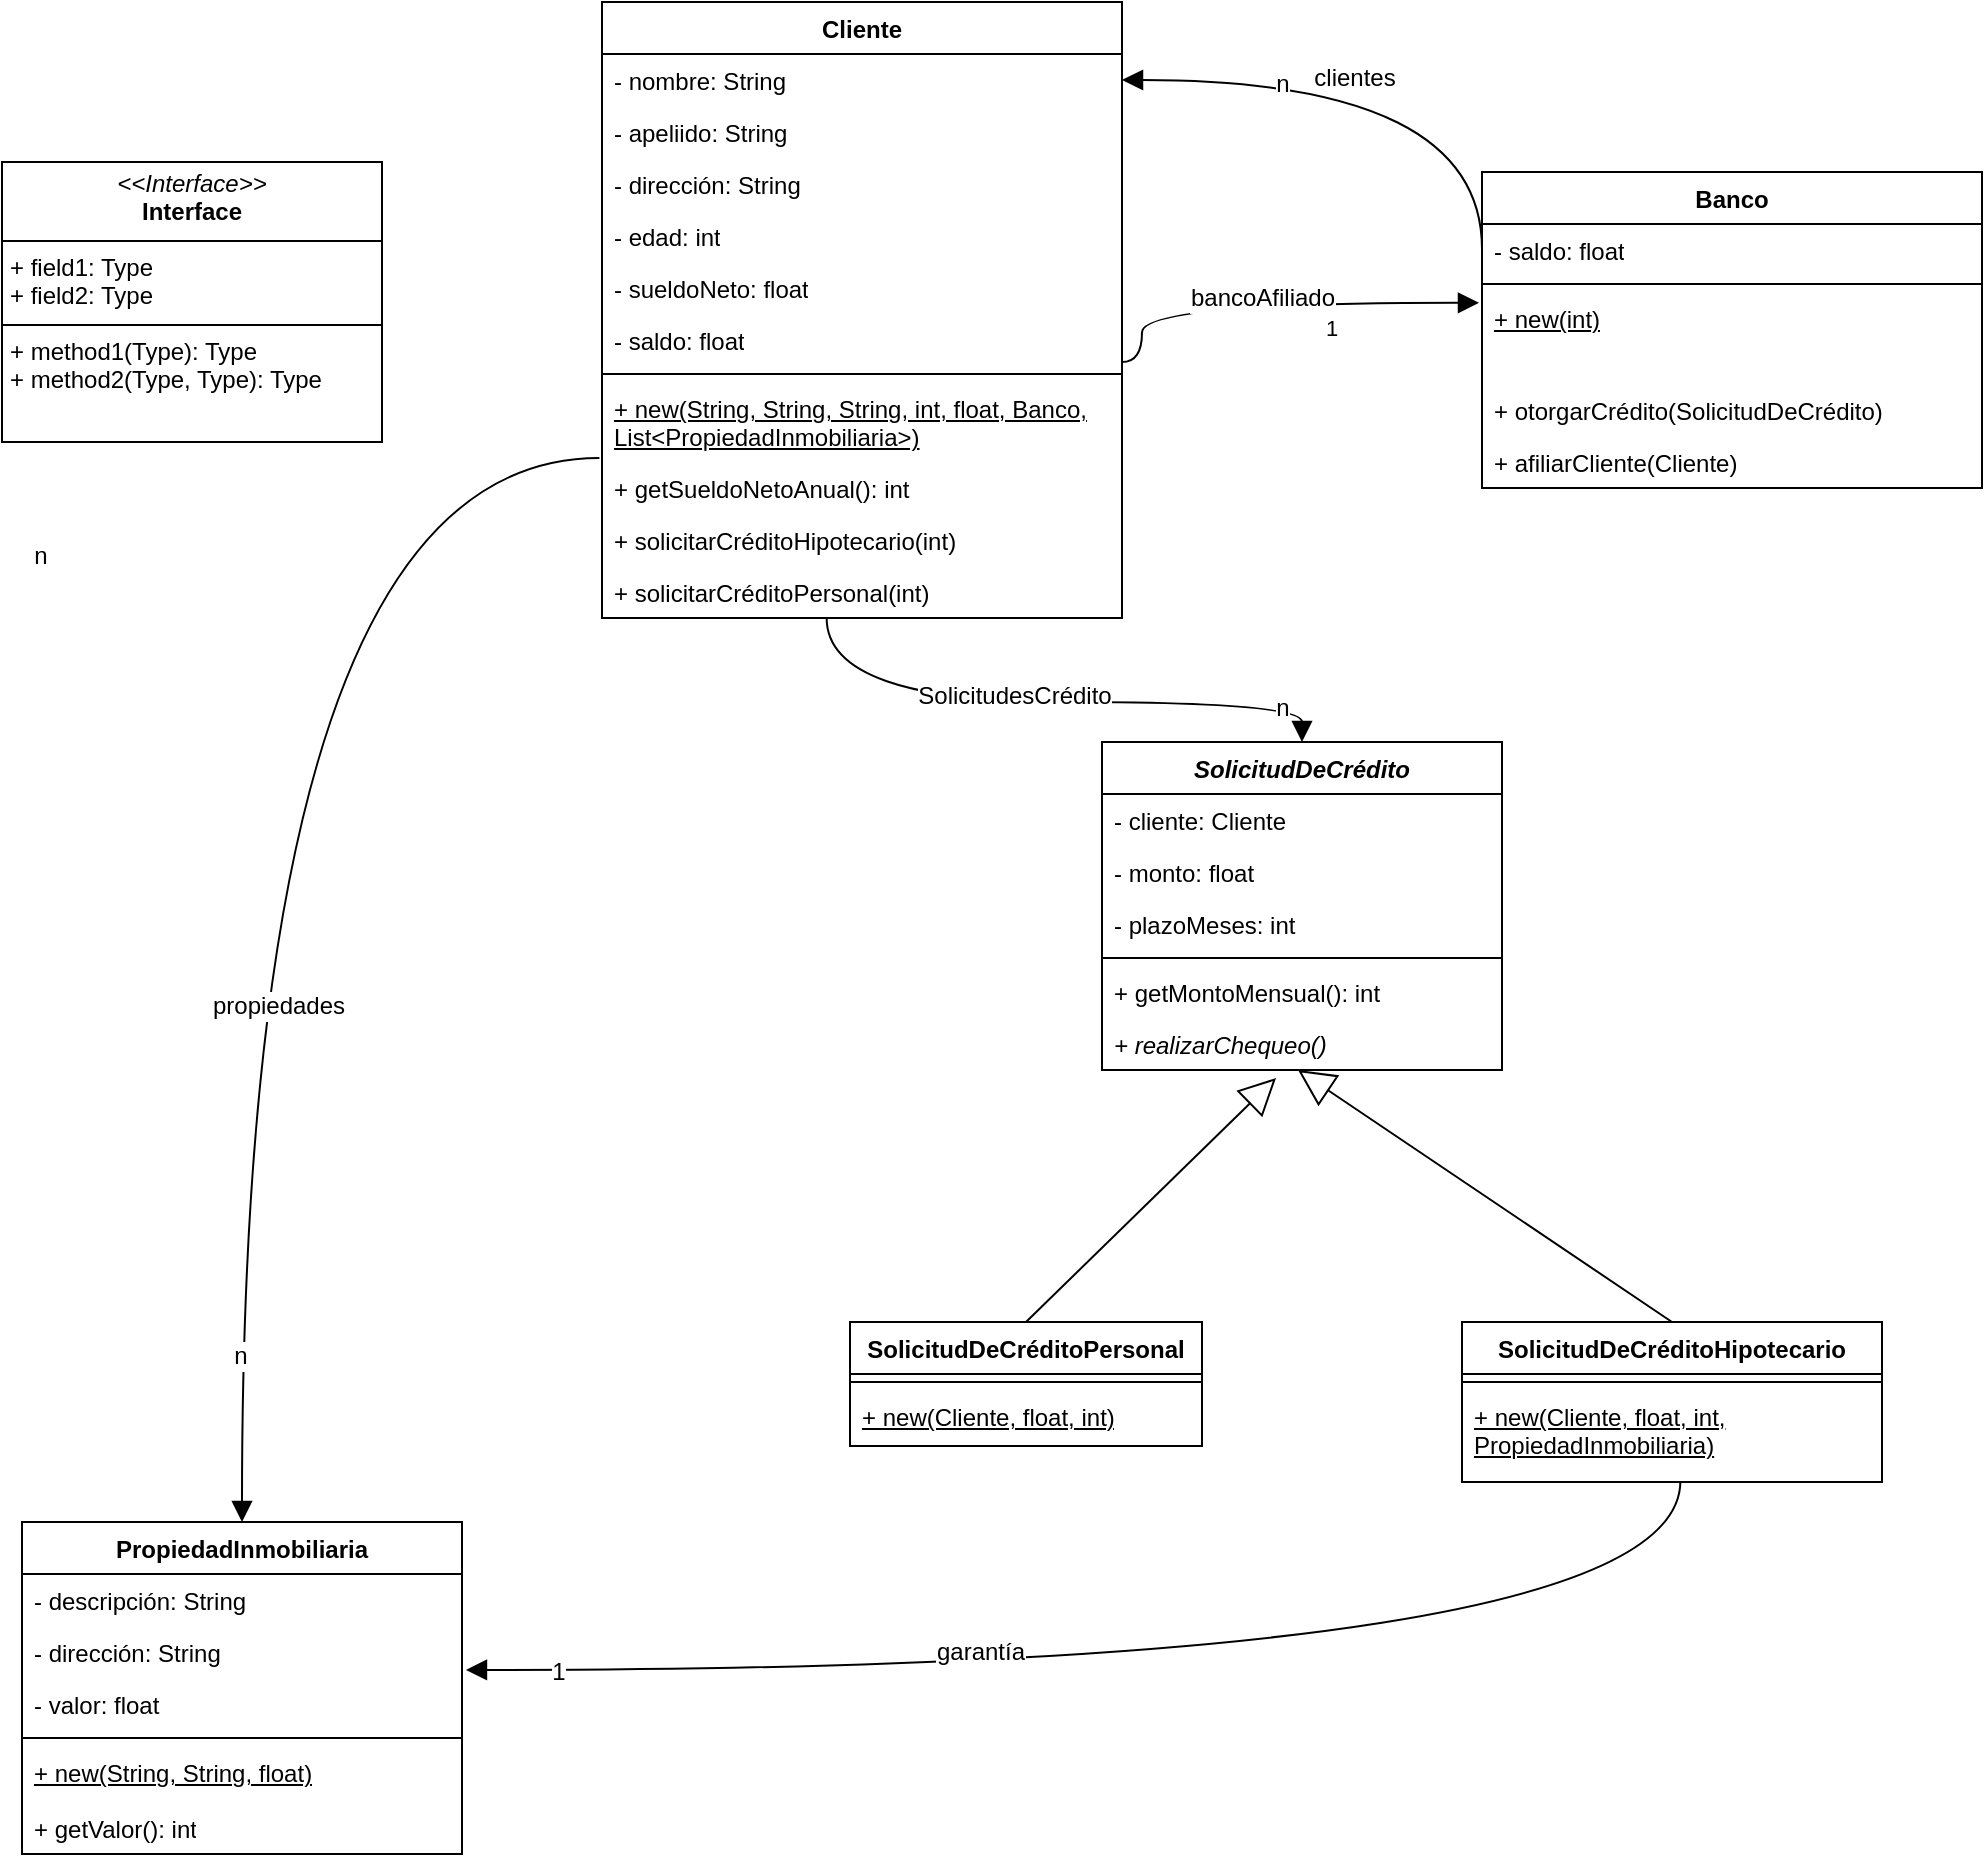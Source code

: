<mxfile version="24.7.14">
  <diagram id="C5RBs43oDa-KdzZeNtuy" name="Page-1">
    <mxGraphModel dx="1340" dy="837" grid="1" gridSize="10" guides="1" tooltips="1" connect="1" arrows="1" fold="1" page="1" pageScale="1" pageWidth="827" pageHeight="1169" math="0" shadow="0">
      <root>
        <mxCell id="WIyWlLk6GJQsqaUBKTNV-0" />
        <mxCell id="WIyWlLk6GJQsqaUBKTNV-1" parent="WIyWlLk6GJQsqaUBKTNV-0" />
        <mxCell id="V5VWdpsO8mArwCuoE1pD-0" value="Cliente" style="swimlane;fontStyle=1;align=center;verticalAlign=top;childLayout=stackLayout;horizontal=1;startSize=26;horizontalStack=0;resizeParent=1;resizeParentMax=0;resizeLast=0;collapsible=1;marginBottom=0;whiteSpace=wrap;html=1;" vertex="1" parent="WIyWlLk6GJQsqaUBKTNV-1">
          <mxGeometry x="290" width="260" height="308" as="geometry" />
        </mxCell>
        <mxCell id="V5VWdpsO8mArwCuoE1pD-1" value="- nombre: String" style="text;strokeColor=none;fillColor=none;align=left;verticalAlign=top;spacingLeft=4;spacingRight=4;overflow=hidden;rotatable=0;points=[[0,0.5],[1,0.5]];portConstraint=eastwest;whiteSpace=wrap;html=1;" vertex="1" parent="V5VWdpsO8mArwCuoE1pD-0">
          <mxGeometry y="26" width="260" height="26" as="geometry" />
        </mxCell>
        <mxCell id="V5VWdpsO8mArwCuoE1pD-19" value="- apeliido: String" style="text;strokeColor=none;fillColor=none;align=left;verticalAlign=top;spacingLeft=4;spacingRight=4;overflow=hidden;rotatable=0;points=[[0,0.5],[1,0.5]];portConstraint=eastwest;whiteSpace=wrap;html=1;" vertex="1" parent="V5VWdpsO8mArwCuoE1pD-0">
          <mxGeometry y="52" width="260" height="26" as="geometry" />
        </mxCell>
        <mxCell id="V5VWdpsO8mArwCuoE1pD-22" value="- dirección: String" style="text;strokeColor=none;fillColor=none;align=left;verticalAlign=top;spacingLeft=4;spacingRight=4;overflow=hidden;rotatable=0;points=[[0,0.5],[1,0.5]];portConstraint=eastwest;whiteSpace=wrap;html=1;" vertex="1" parent="V5VWdpsO8mArwCuoE1pD-0">
          <mxGeometry y="78" width="260" height="26" as="geometry" />
        </mxCell>
        <mxCell id="V5VWdpsO8mArwCuoE1pD-21" value="- edad: int" style="text;strokeColor=none;fillColor=none;align=left;verticalAlign=top;spacingLeft=4;spacingRight=4;overflow=hidden;rotatable=0;points=[[0,0.5],[1,0.5]];portConstraint=eastwest;whiteSpace=wrap;html=1;" vertex="1" parent="V5VWdpsO8mArwCuoE1pD-0">
          <mxGeometry y="104" width="260" height="26" as="geometry" />
        </mxCell>
        <mxCell id="V5VWdpsO8mArwCuoE1pD-20" value="- sueldoNeto: float" style="text;strokeColor=none;fillColor=none;align=left;verticalAlign=top;spacingLeft=4;spacingRight=4;overflow=hidden;rotatable=0;points=[[0,0.5],[1,0.5]];portConstraint=eastwest;whiteSpace=wrap;html=1;" vertex="1" parent="V5VWdpsO8mArwCuoE1pD-0">
          <mxGeometry y="130" width="260" height="26" as="geometry" />
        </mxCell>
        <mxCell id="V5VWdpsO8mArwCuoE1pD-39" value="- saldo: float" style="text;strokeColor=none;fillColor=none;align=left;verticalAlign=top;spacingLeft=4;spacingRight=4;overflow=hidden;rotatable=0;points=[[0,0.5],[1,0.5]];portConstraint=eastwest;whiteSpace=wrap;html=1;" vertex="1" parent="V5VWdpsO8mArwCuoE1pD-0">
          <mxGeometry y="156" width="260" height="26" as="geometry" />
        </mxCell>
        <mxCell id="V5VWdpsO8mArwCuoE1pD-2" value="" style="line;strokeWidth=1;fillColor=none;align=left;verticalAlign=middle;spacingTop=-1;spacingLeft=3;spacingRight=3;rotatable=0;labelPosition=right;points=[];portConstraint=eastwest;strokeColor=inherit;" vertex="1" parent="V5VWdpsO8mArwCuoE1pD-0">
          <mxGeometry y="182" width="260" height="8" as="geometry" />
        </mxCell>
        <mxCell id="V5VWdpsO8mArwCuoE1pD-70" value="+ new(String, String, String, int, float, Banco, List&amp;lt;PropiedadInmobiliaria&amp;gt;)" style="text;strokeColor=none;fillColor=none;align=left;verticalAlign=top;spacingLeft=4;spacingRight=4;overflow=hidden;rotatable=0;points=[[0,0.5],[1,0.5]];portConstraint=eastwest;whiteSpace=wrap;html=1;fontStyle=4" vertex="1" parent="V5VWdpsO8mArwCuoE1pD-0">
          <mxGeometry y="190" width="260" height="40" as="geometry" />
        </mxCell>
        <mxCell id="V5VWdpsO8mArwCuoE1pD-3" value="+ getSueldoNetoAnual(): int" style="text;strokeColor=none;fillColor=none;align=left;verticalAlign=top;spacingLeft=4;spacingRight=4;overflow=hidden;rotatable=0;points=[[0,0.5],[1,0.5]];portConstraint=eastwest;whiteSpace=wrap;html=1;" vertex="1" parent="V5VWdpsO8mArwCuoE1pD-0">
          <mxGeometry y="230" width="260" height="26" as="geometry" />
        </mxCell>
        <mxCell id="V5VWdpsO8mArwCuoE1pD-55" value="+ solicitarCréditoHipotecario(int)" style="text;strokeColor=none;fillColor=none;align=left;verticalAlign=top;spacingLeft=4;spacingRight=4;overflow=hidden;rotatable=0;points=[[0,0.5],[1,0.5]];portConstraint=eastwest;whiteSpace=wrap;html=1;" vertex="1" parent="V5VWdpsO8mArwCuoE1pD-0">
          <mxGeometry y="256" width="260" height="26" as="geometry" />
        </mxCell>
        <mxCell id="V5VWdpsO8mArwCuoE1pD-31" value="+ solicitarCréditoPersonal(int)" style="text;strokeColor=none;fillColor=none;align=left;verticalAlign=top;spacingLeft=4;spacingRight=4;overflow=hidden;rotatable=0;points=[[0,0.5],[1,0.5]];portConstraint=eastwest;whiteSpace=wrap;html=1;" vertex="1" parent="V5VWdpsO8mArwCuoE1pD-0">
          <mxGeometry y="282" width="260" height="26" as="geometry" />
        </mxCell>
        <mxCell id="V5VWdpsO8mArwCuoE1pD-4" value="Banco" style="swimlane;fontStyle=1;align=center;verticalAlign=top;childLayout=stackLayout;horizontal=1;startSize=26;horizontalStack=0;resizeParent=1;resizeParentMax=0;resizeLast=0;collapsible=1;marginBottom=0;whiteSpace=wrap;html=1;" vertex="1" parent="WIyWlLk6GJQsqaUBKTNV-1">
          <mxGeometry x="730" y="85" width="250" height="158" as="geometry" />
        </mxCell>
        <mxCell id="V5VWdpsO8mArwCuoE1pD-40" value="- saldo: float" style="text;strokeColor=none;fillColor=none;align=left;verticalAlign=top;spacingLeft=4;spacingRight=4;overflow=hidden;rotatable=0;points=[[0,0.5],[1,0.5]];portConstraint=eastwest;whiteSpace=wrap;html=1;" vertex="1" parent="V5VWdpsO8mArwCuoE1pD-4">
          <mxGeometry y="26" width="250" height="26" as="geometry" />
        </mxCell>
        <mxCell id="V5VWdpsO8mArwCuoE1pD-6" value="" style="line;strokeWidth=1;fillColor=none;align=left;verticalAlign=middle;spacingTop=-1;spacingLeft=3;spacingRight=3;rotatable=0;labelPosition=right;points=[];portConstraint=eastwest;strokeColor=inherit;" vertex="1" parent="V5VWdpsO8mArwCuoE1pD-4">
          <mxGeometry y="52" width="250" height="8" as="geometry" />
        </mxCell>
        <mxCell id="V5VWdpsO8mArwCuoE1pD-81" value="+ new(int)" style="text;strokeColor=none;fillColor=none;align=left;verticalAlign=top;spacingLeft=4;spacingRight=4;overflow=hidden;rotatable=0;points=[[0,0.5],[1,0.5]];portConstraint=eastwest;whiteSpace=wrap;html=1;fontStyle=4" vertex="1" parent="V5VWdpsO8mArwCuoE1pD-4">
          <mxGeometry y="60" width="250" height="46" as="geometry" />
        </mxCell>
        <mxCell id="V5VWdpsO8mArwCuoE1pD-82" value="+ otorgarCrédito(SolicitudDeCrédito)" style="text;strokeColor=none;fillColor=none;align=left;verticalAlign=top;spacingLeft=4;spacingRight=4;overflow=hidden;rotatable=0;points=[[0,0.5],[1,0.5]];portConstraint=eastwest;whiteSpace=wrap;html=1;" vertex="1" parent="V5VWdpsO8mArwCuoE1pD-4">
          <mxGeometry y="106" width="250" height="26" as="geometry" />
        </mxCell>
        <mxCell id="V5VWdpsO8mArwCuoE1pD-7" value="+ afiliarCliente(Cliente)" style="text;strokeColor=none;fillColor=none;align=left;verticalAlign=top;spacingLeft=4;spacingRight=4;overflow=hidden;rotatable=0;points=[[0,0.5],[1,0.5]];portConstraint=eastwest;whiteSpace=wrap;html=1;" vertex="1" parent="V5VWdpsO8mArwCuoE1pD-4">
          <mxGeometry y="132" width="250" height="26" as="geometry" />
        </mxCell>
        <mxCell id="V5VWdpsO8mArwCuoE1pD-8" value="&lt;i&gt;SolicitudDeCrédito&lt;/i&gt;" style="swimlane;fontStyle=1;align=center;verticalAlign=top;childLayout=stackLayout;horizontal=1;startSize=26;horizontalStack=0;resizeParent=1;resizeParentMax=0;resizeLast=0;collapsible=1;marginBottom=0;whiteSpace=wrap;html=1;" vertex="1" parent="WIyWlLk6GJQsqaUBKTNV-1">
          <mxGeometry x="540" y="370" width="200" height="164" as="geometry" />
        </mxCell>
        <mxCell id="V5VWdpsO8mArwCuoE1pD-9" value="- cliente: Cliente" style="text;strokeColor=none;fillColor=none;align=left;verticalAlign=top;spacingLeft=4;spacingRight=4;overflow=hidden;rotatable=0;points=[[0,0.5],[1,0.5]];portConstraint=eastwest;whiteSpace=wrap;html=1;" vertex="1" parent="V5VWdpsO8mArwCuoE1pD-8">
          <mxGeometry y="26" width="200" height="26" as="geometry" />
        </mxCell>
        <mxCell id="V5VWdpsO8mArwCuoE1pD-52" value="- monto: float" style="text;strokeColor=none;fillColor=none;align=left;verticalAlign=top;spacingLeft=4;spacingRight=4;overflow=hidden;rotatable=0;points=[[0,0.5],[1,0.5]];portConstraint=eastwest;whiteSpace=wrap;html=1;" vertex="1" parent="V5VWdpsO8mArwCuoE1pD-8">
          <mxGeometry y="52" width="200" height="26" as="geometry" />
        </mxCell>
        <mxCell id="V5VWdpsO8mArwCuoE1pD-53" value="- plazoMeses: int" style="text;strokeColor=none;fillColor=none;align=left;verticalAlign=top;spacingLeft=4;spacingRight=4;overflow=hidden;rotatable=0;points=[[0,0.5],[1,0.5]];portConstraint=eastwest;whiteSpace=wrap;html=1;" vertex="1" parent="V5VWdpsO8mArwCuoE1pD-8">
          <mxGeometry y="78" width="200" height="26" as="geometry" />
        </mxCell>
        <mxCell id="V5VWdpsO8mArwCuoE1pD-10" value="" style="line;strokeWidth=1;fillColor=none;align=left;verticalAlign=middle;spacingTop=-1;spacingLeft=3;spacingRight=3;rotatable=0;labelPosition=right;points=[];portConstraint=eastwest;strokeColor=inherit;" vertex="1" parent="V5VWdpsO8mArwCuoE1pD-8">
          <mxGeometry y="104" width="200" height="8" as="geometry" />
        </mxCell>
        <mxCell id="V5VWdpsO8mArwCuoE1pD-11" value="+ getMontoMensual(): int" style="text;strokeColor=none;fillColor=none;align=left;verticalAlign=top;spacingLeft=4;spacingRight=4;overflow=hidden;rotatable=0;points=[[0,0.5],[1,0.5]];portConstraint=eastwest;whiteSpace=wrap;html=1;" vertex="1" parent="V5VWdpsO8mArwCuoE1pD-8">
          <mxGeometry y="112" width="200" height="26" as="geometry" />
        </mxCell>
        <mxCell id="V5VWdpsO8mArwCuoE1pD-54" value="&lt;i&gt;+ realizarChequeo()&lt;/i&gt;" style="text;strokeColor=none;fillColor=none;align=left;verticalAlign=top;spacingLeft=4;spacingRight=4;overflow=hidden;rotatable=0;points=[[0,0.5],[1,0.5]];portConstraint=eastwest;whiteSpace=wrap;html=1;" vertex="1" parent="V5VWdpsO8mArwCuoE1pD-8">
          <mxGeometry y="138" width="200" height="26" as="geometry" />
        </mxCell>
        <mxCell id="V5VWdpsO8mArwCuoE1pD-13" value="&lt;p style=&quot;margin:0px;margin-top:4px;text-align:center;&quot;&gt;&lt;i&gt;&amp;lt;&amp;lt;Interface&amp;gt;&amp;gt;&lt;/i&gt;&lt;br/&gt;&lt;b&gt;Interface&lt;/b&gt;&lt;/p&gt;&lt;hr size=&quot;1&quot; style=&quot;border-style:solid;&quot;/&gt;&lt;p style=&quot;margin:0px;margin-left:4px;&quot;&gt;+ field1: Type&lt;br/&gt;+ field2: Type&lt;/p&gt;&lt;hr size=&quot;1&quot; style=&quot;border-style:solid;&quot;/&gt;&lt;p style=&quot;margin:0px;margin-left:4px;&quot;&gt;+ method1(Type): Type&lt;br/&gt;+ method2(Type, Type): Type&lt;/p&gt;" style="verticalAlign=top;align=left;overflow=fill;html=1;whiteSpace=wrap;" vertex="1" parent="WIyWlLk6GJQsqaUBKTNV-1">
          <mxGeometry x="-10" y="80" width="190" height="140" as="geometry" />
        </mxCell>
        <mxCell id="V5VWdpsO8mArwCuoE1pD-14" value="" style="endArrow=block;endFill=1;html=1;edgeStyle=orthogonalEdgeStyle;align=left;verticalAlign=top;rounded=0;fontSize=12;startSize=8;endSize=8;curved=1;entryX=1;entryY=0.5;entryDx=0;entryDy=0;" edge="1" parent="WIyWlLk6GJQsqaUBKTNV-1" target="V5VWdpsO8mArwCuoE1pD-1">
          <mxGeometry x="-1" relative="1" as="geometry">
            <mxPoint x="730" y="124" as="sourcePoint" />
            <mxPoint x="540" y="350" as="targetPoint" />
          </mxGeometry>
        </mxCell>
        <mxCell id="V5VWdpsO8mArwCuoE1pD-16" value="n" style="edgeLabel;html=1;align=center;verticalAlign=middle;resizable=0;points=[];fontSize=12;" vertex="1" connectable="0" parent="V5VWdpsO8mArwCuoE1pD-14">
          <mxGeometry x="-0.364" relative="1" as="geometry">
            <mxPoint x="-101" y="1" as="offset" />
          </mxGeometry>
        </mxCell>
        <mxCell id="V5VWdpsO8mArwCuoE1pD-17" value="clientes" style="edgeLabel;html=1;align=center;verticalAlign=middle;resizable=0;points=[];fontSize=12;" vertex="1" connectable="0" parent="V5VWdpsO8mArwCuoE1pD-14">
          <mxGeometry x="0.273" y="-1" relative="1" as="geometry">
            <mxPoint x="19" as="offset" />
          </mxGeometry>
        </mxCell>
        <mxCell id="V5VWdpsO8mArwCuoE1pD-27" value="" style="endArrow=block;endFill=1;html=1;edgeStyle=orthogonalEdgeStyle;align=left;verticalAlign=top;rounded=0;fontSize=12;startSize=8;endSize=8;curved=1;entryX=-0.006;entryY=0.117;entryDx=0;entryDy=0;entryPerimeter=0;" edge="1" parent="WIyWlLk6GJQsqaUBKTNV-1" target="V5VWdpsO8mArwCuoE1pD-81">
          <mxGeometry x="-1" relative="1" as="geometry">
            <mxPoint x="550" y="180" as="sourcePoint" />
            <mxPoint x="710" y="150" as="targetPoint" />
            <Array as="points">
              <mxPoint x="560" y="180" />
              <mxPoint x="560" y="150" />
            </Array>
          </mxGeometry>
        </mxCell>
        <mxCell id="V5VWdpsO8mArwCuoE1pD-28" value="1" style="edgeLabel;resizable=0;html=1;align=left;verticalAlign=bottom;" connectable="0" vertex="1" parent="V5VWdpsO8mArwCuoE1pD-27">
          <mxGeometry x="-1" relative="1" as="geometry">
            <mxPoint x="100" y="-9" as="offset" />
          </mxGeometry>
        </mxCell>
        <mxCell id="V5VWdpsO8mArwCuoE1pD-29" value="bancoAfiliado" style="edgeLabel;html=1;align=center;verticalAlign=middle;resizable=0;points=[];fontSize=12;" vertex="1" connectable="0" parent="V5VWdpsO8mArwCuoE1pD-27">
          <mxGeometry x="-0.218" y="3" relative="1" as="geometry">
            <mxPoint x="18" as="offset" />
          </mxGeometry>
        </mxCell>
        <mxCell id="V5VWdpsO8mArwCuoE1pD-32" value="" style="endArrow=block;endFill=1;html=1;edgeStyle=orthogonalEdgeStyle;align=left;verticalAlign=top;rounded=0;fontSize=12;startSize=8;endSize=8;curved=1;entryX=0.5;entryY=0;entryDx=0;entryDy=0;exitX=0.432;exitY=1;exitDx=0;exitDy=0;exitPerimeter=0;" edge="1" parent="WIyWlLk6GJQsqaUBKTNV-1" source="V5VWdpsO8mArwCuoE1pD-31" target="V5VWdpsO8mArwCuoE1pD-8">
          <mxGeometry x="-1" relative="1" as="geometry">
            <mxPoint x="560" y="312.5" as="sourcePoint" />
            <mxPoint x="757" y="270" as="targetPoint" />
            <Array as="points">
              <mxPoint x="402" y="350" />
              <mxPoint x="640" y="350" />
            </Array>
          </mxGeometry>
        </mxCell>
        <mxCell id="V5VWdpsO8mArwCuoE1pD-34" value="SolicitudesCrédito" style="edgeLabel;html=1;align=center;verticalAlign=middle;resizable=0;points=[];fontSize=12;" vertex="1" connectable="0" parent="V5VWdpsO8mArwCuoE1pD-32">
          <mxGeometry x="-0.218" y="3" relative="1" as="geometry">
            <mxPoint x="18" as="offset" />
          </mxGeometry>
        </mxCell>
        <mxCell id="V5VWdpsO8mArwCuoE1pD-35" value="n" style="edgeLabel;html=1;align=center;verticalAlign=middle;resizable=0;points=[];fontSize=12;" vertex="1" connectable="0" parent="V5VWdpsO8mArwCuoE1pD-32">
          <mxGeometry x="0.8" y="-3" relative="1" as="geometry">
            <mxPoint as="offset" />
          </mxGeometry>
        </mxCell>
        <mxCell id="V5VWdpsO8mArwCuoE1pD-42" value="SolicitudDeCréditoPersonal" style="swimlane;fontStyle=1;align=center;verticalAlign=top;childLayout=stackLayout;horizontal=1;startSize=26;horizontalStack=0;resizeParent=1;resizeParentMax=0;resizeLast=0;collapsible=1;marginBottom=0;whiteSpace=wrap;html=1;" vertex="1" parent="WIyWlLk6GJQsqaUBKTNV-1">
          <mxGeometry x="414" y="660" width="176" height="62" as="geometry" />
        </mxCell>
        <mxCell id="V5VWdpsO8mArwCuoE1pD-44" value="" style="line;strokeWidth=1;fillColor=none;align=left;verticalAlign=middle;spacingTop=-1;spacingLeft=3;spacingRight=3;rotatable=0;labelPosition=right;points=[];portConstraint=eastwest;strokeColor=inherit;" vertex="1" parent="V5VWdpsO8mArwCuoE1pD-42">
          <mxGeometry y="26" width="176" height="8" as="geometry" />
        </mxCell>
        <mxCell id="V5VWdpsO8mArwCuoE1pD-78" value="+ new(Cliente, float, int)" style="text;strokeColor=none;fillColor=none;align=left;verticalAlign=top;spacingLeft=4;spacingRight=4;overflow=hidden;rotatable=0;points=[[0,0.5],[1,0.5]];portConstraint=eastwest;whiteSpace=wrap;html=1;fontStyle=4" vertex="1" parent="V5VWdpsO8mArwCuoE1pD-42">
          <mxGeometry y="34" width="176" height="28" as="geometry" />
        </mxCell>
        <mxCell id="V5VWdpsO8mArwCuoE1pD-46" value="SolicitudDeCréditoHipotecario" style="swimlane;fontStyle=1;align=center;verticalAlign=top;childLayout=stackLayout;horizontal=1;startSize=26;horizontalStack=0;resizeParent=1;resizeParentMax=0;resizeLast=0;collapsible=1;marginBottom=0;whiteSpace=wrap;html=1;" vertex="1" parent="WIyWlLk6GJQsqaUBKTNV-1">
          <mxGeometry x="720" y="660" width="210" height="80" as="geometry" />
        </mxCell>
        <mxCell id="V5VWdpsO8mArwCuoE1pD-48" value="" style="line;strokeWidth=1;fillColor=none;align=left;verticalAlign=middle;spacingTop=-1;spacingLeft=3;spacingRight=3;rotatable=0;labelPosition=right;points=[];portConstraint=eastwest;strokeColor=inherit;" vertex="1" parent="V5VWdpsO8mArwCuoE1pD-46">
          <mxGeometry y="26" width="210" height="8" as="geometry" />
        </mxCell>
        <mxCell id="V5VWdpsO8mArwCuoE1pD-79" value="+ new(Cliente, float, int, PropiedadInmobiliaria)" style="text;strokeColor=none;fillColor=none;align=left;verticalAlign=top;spacingLeft=4;spacingRight=4;overflow=hidden;rotatable=0;points=[[0,0.5],[1,0.5]];portConstraint=eastwest;whiteSpace=wrap;html=1;fontStyle=4" vertex="1" parent="V5VWdpsO8mArwCuoE1pD-46">
          <mxGeometry y="34" width="210" height="46" as="geometry" />
        </mxCell>
        <mxCell id="V5VWdpsO8mArwCuoE1pD-50" value="" style="endArrow=block;endSize=16;endFill=0;html=1;rounded=0;fontSize=12;curved=1;exitX=0.5;exitY=0;exitDx=0;exitDy=0;entryX=0.435;entryY=1.154;entryDx=0;entryDy=0;entryPerimeter=0;" edge="1" parent="WIyWlLk6GJQsqaUBKTNV-1" source="V5VWdpsO8mArwCuoE1pD-42" target="V5VWdpsO8mArwCuoE1pD-54">
          <mxGeometry width="160" relative="1" as="geometry">
            <mxPoint x="570" y="570" as="sourcePoint" />
            <mxPoint x="630" y="520" as="targetPoint" />
          </mxGeometry>
        </mxCell>
        <mxCell id="V5VWdpsO8mArwCuoE1pD-51" value="" style="endArrow=block;endSize=16;endFill=0;html=1;rounded=0;fontSize=12;curved=1;exitX=0.5;exitY=0;exitDx=0;exitDy=0;entryX=0.49;entryY=1;entryDx=0;entryDy=0;entryPerimeter=0;" edge="1" parent="WIyWlLk6GJQsqaUBKTNV-1" source="V5VWdpsO8mArwCuoE1pD-46" target="V5VWdpsO8mArwCuoE1pD-54">
          <mxGeometry width="160" relative="1" as="geometry">
            <mxPoint x="494" y="674" as="sourcePoint" />
            <mxPoint x="640" y="520" as="targetPoint" />
          </mxGeometry>
        </mxCell>
        <mxCell id="V5VWdpsO8mArwCuoE1pD-56" value="PropiedadInmobiliaria" style="swimlane;fontStyle=1;align=center;verticalAlign=top;childLayout=stackLayout;horizontal=1;startSize=26;horizontalStack=0;resizeParent=1;resizeParentMax=0;resizeLast=0;collapsible=1;marginBottom=0;whiteSpace=wrap;html=1;" vertex="1" parent="WIyWlLk6GJQsqaUBKTNV-1">
          <mxGeometry y="760" width="220" height="166" as="geometry" />
        </mxCell>
        <mxCell id="V5VWdpsO8mArwCuoE1pD-60" value="- descripción: String" style="text;strokeColor=none;fillColor=none;align=left;verticalAlign=top;spacingLeft=4;spacingRight=4;overflow=hidden;rotatable=0;points=[[0,0.5],[1,0.5]];portConstraint=eastwest;whiteSpace=wrap;html=1;" vertex="1" parent="V5VWdpsO8mArwCuoE1pD-56">
          <mxGeometry y="26" width="220" height="26" as="geometry" />
        </mxCell>
        <mxCell id="V5VWdpsO8mArwCuoE1pD-61" value="- dirección: String" style="text;strokeColor=none;fillColor=none;align=left;verticalAlign=top;spacingLeft=4;spacingRight=4;overflow=hidden;rotatable=0;points=[[0,0.5],[1,0.5]];portConstraint=eastwest;whiteSpace=wrap;html=1;" vertex="1" parent="V5VWdpsO8mArwCuoE1pD-56">
          <mxGeometry y="52" width="220" height="26" as="geometry" />
        </mxCell>
        <mxCell id="V5VWdpsO8mArwCuoE1pD-62" value="- valor: float" style="text;strokeColor=none;fillColor=none;align=left;verticalAlign=top;spacingLeft=4;spacingRight=4;overflow=hidden;rotatable=0;points=[[0,0.5],[1,0.5]];portConstraint=eastwest;whiteSpace=wrap;html=1;" vertex="1" parent="V5VWdpsO8mArwCuoE1pD-56">
          <mxGeometry y="78" width="220" height="26" as="geometry" />
        </mxCell>
        <mxCell id="V5VWdpsO8mArwCuoE1pD-63" value="" style="line;strokeWidth=1;fillColor=none;align=left;verticalAlign=middle;spacingTop=-1;spacingLeft=3;spacingRight=3;rotatable=0;labelPosition=right;points=[];portConstraint=eastwest;strokeColor=inherit;" vertex="1" parent="V5VWdpsO8mArwCuoE1pD-56">
          <mxGeometry y="104" width="220" height="8" as="geometry" />
        </mxCell>
        <mxCell id="V5VWdpsO8mArwCuoE1pD-80" value="+ new(String, String, float)" style="text;strokeColor=none;fillColor=none;align=left;verticalAlign=top;spacingLeft=4;spacingRight=4;overflow=hidden;rotatable=0;points=[[0,0.5],[1,0.5]];portConstraint=eastwest;whiteSpace=wrap;html=1;fontStyle=4" vertex="1" parent="V5VWdpsO8mArwCuoE1pD-56">
          <mxGeometry y="112" width="220" height="28" as="geometry" />
        </mxCell>
        <mxCell id="V5VWdpsO8mArwCuoE1pD-64" value="+ getValor(): int" style="text;strokeColor=none;fillColor=none;align=left;verticalAlign=top;spacingLeft=4;spacingRight=4;overflow=hidden;rotatable=0;points=[[0,0.5],[1,0.5]];portConstraint=eastwest;whiteSpace=wrap;html=1;" vertex="1" parent="V5VWdpsO8mArwCuoE1pD-56">
          <mxGeometry y="140" width="220" height="26" as="geometry" />
        </mxCell>
        <mxCell id="V5VWdpsO8mArwCuoE1pD-67" value="" style="endArrow=block;endFill=1;html=1;edgeStyle=orthogonalEdgeStyle;align=left;verticalAlign=top;rounded=0;fontSize=12;startSize=8;endSize=8;curved=1;entryX=0.5;entryY=0;entryDx=0;entryDy=0;exitX=-0.005;exitY=-0.077;exitDx=0;exitDy=0;exitPerimeter=0;" edge="1" parent="WIyWlLk6GJQsqaUBKTNV-1" source="V5VWdpsO8mArwCuoE1pD-3" target="V5VWdpsO8mArwCuoE1pD-56">
          <mxGeometry x="-1" relative="1" as="geometry">
            <mxPoint x="310" y="369.5" as="sourcePoint" />
            <mxPoint x="120" y="354.5" as="targetPoint" />
          </mxGeometry>
        </mxCell>
        <mxCell id="V5VWdpsO8mArwCuoE1pD-68" value="n" style="edgeLabel;html=1;align=center;verticalAlign=middle;resizable=0;points=[];fontSize=12;" vertex="1" connectable="0" parent="V5VWdpsO8mArwCuoE1pD-67">
          <mxGeometry x="-0.364" relative="1" as="geometry">
            <mxPoint x="-101" y="1" as="offset" />
          </mxGeometry>
        </mxCell>
        <mxCell id="V5VWdpsO8mArwCuoE1pD-69" value="propiedades" style="edgeLabel;html=1;align=center;verticalAlign=middle;resizable=0;points=[];fontSize=12;" vertex="1" connectable="0" parent="V5VWdpsO8mArwCuoE1pD-67">
          <mxGeometry x="0.273" y="-1" relative="1" as="geometry">
            <mxPoint x="19" as="offset" />
          </mxGeometry>
        </mxCell>
        <mxCell id="V5VWdpsO8mArwCuoE1pD-76" value="n" style="edgeLabel;html=1;align=center;verticalAlign=middle;resizable=0;points=[];fontSize=12;" vertex="1" connectable="0" parent="V5VWdpsO8mArwCuoE1pD-67">
          <mxGeometry x="0.764" y="-1" relative="1" as="geometry">
            <mxPoint as="offset" />
          </mxGeometry>
        </mxCell>
        <mxCell id="V5VWdpsO8mArwCuoE1pD-71" value="" style="endArrow=block;endFill=1;html=1;edgeStyle=orthogonalEdgeStyle;align=left;verticalAlign=top;rounded=0;fontSize=12;startSize=8;endSize=8;curved=1;entryX=1.009;entryY=-0.154;entryDx=0;entryDy=0;entryPerimeter=0;exitX=0.52;exitY=0.988;exitDx=0;exitDy=0;exitPerimeter=0;" edge="1" parent="WIyWlLk6GJQsqaUBKTNV-1" source="V5VWdpsO8mArwCuoE1pD-79" target="V5VWdpsO8mArwCuoE1pD-62">
          <mxGeometry x="-1" relative="1" as="geometry">
            <mxPoint x="830" y="700" as="sourcePoint" />
            <mxPoint x="341" y="1082" as="targetPoint" />
          </mxGeometry>
        </mxCell>
        <mxCell id="V5VWdpsO8mArwCuoE1pD-74" value="garantía" style="edgeLabel;html=1;align=center;verticalAlign=middle;resizable=0;points=[];fontSize=12;" vertex="1" connectable="0" parent="V5VWdpsO8mArwCuoE1pD-71">
          <mxGeometry x="0.267" y="-9" relative="1" as="geometry">
            <mxPoint x="-1" as="offset" />
          </mxGeometry>
        </mxCell>
        <mxCell id="V5VWdpsO8mArwCuoE1pD-75" value="1" style="edgeLabel;html=1;align=center;verticalAlign=middle;resizable=0;points=[];fontSize=12;" vertex="1" connectable="0" parent="V5VWdpsO8mArwCuoE1pD-71">
          <mxGeometry x="0.871" y="1" relative="1" as="geometry">
            <mxPoint as="offset" />
          </mxGeometry>
        </mxCell>
      </root>
    </mxGraphModel>
  </diagram>
</mxfile>
